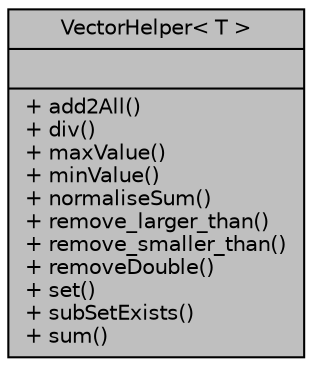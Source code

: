 digraph "VectorHelper&lt; T &gt;"
{
  edge [fontname="Helvetica",fontsize="10",labelfontname="Helvetica",labelfontsize="10"];
  node [fontname="Helvetica",fontsize="10",shape=record];
  Node1 [label="{VectorHelper\< T \>\n||+ add2All()\l+ div()\l+ maxValue()\l+ minValue()\l+ normaliseSum()\l+ remove_larger_than()\l+ remove_smaller_than()\l+ removeDouble()\l+ set()\l+ subSetExists()\l+ sum()\l}",height=0.2,width=0.4,color="black", fillcolor="grey75", style="filled", fontcolor="black"];
}
